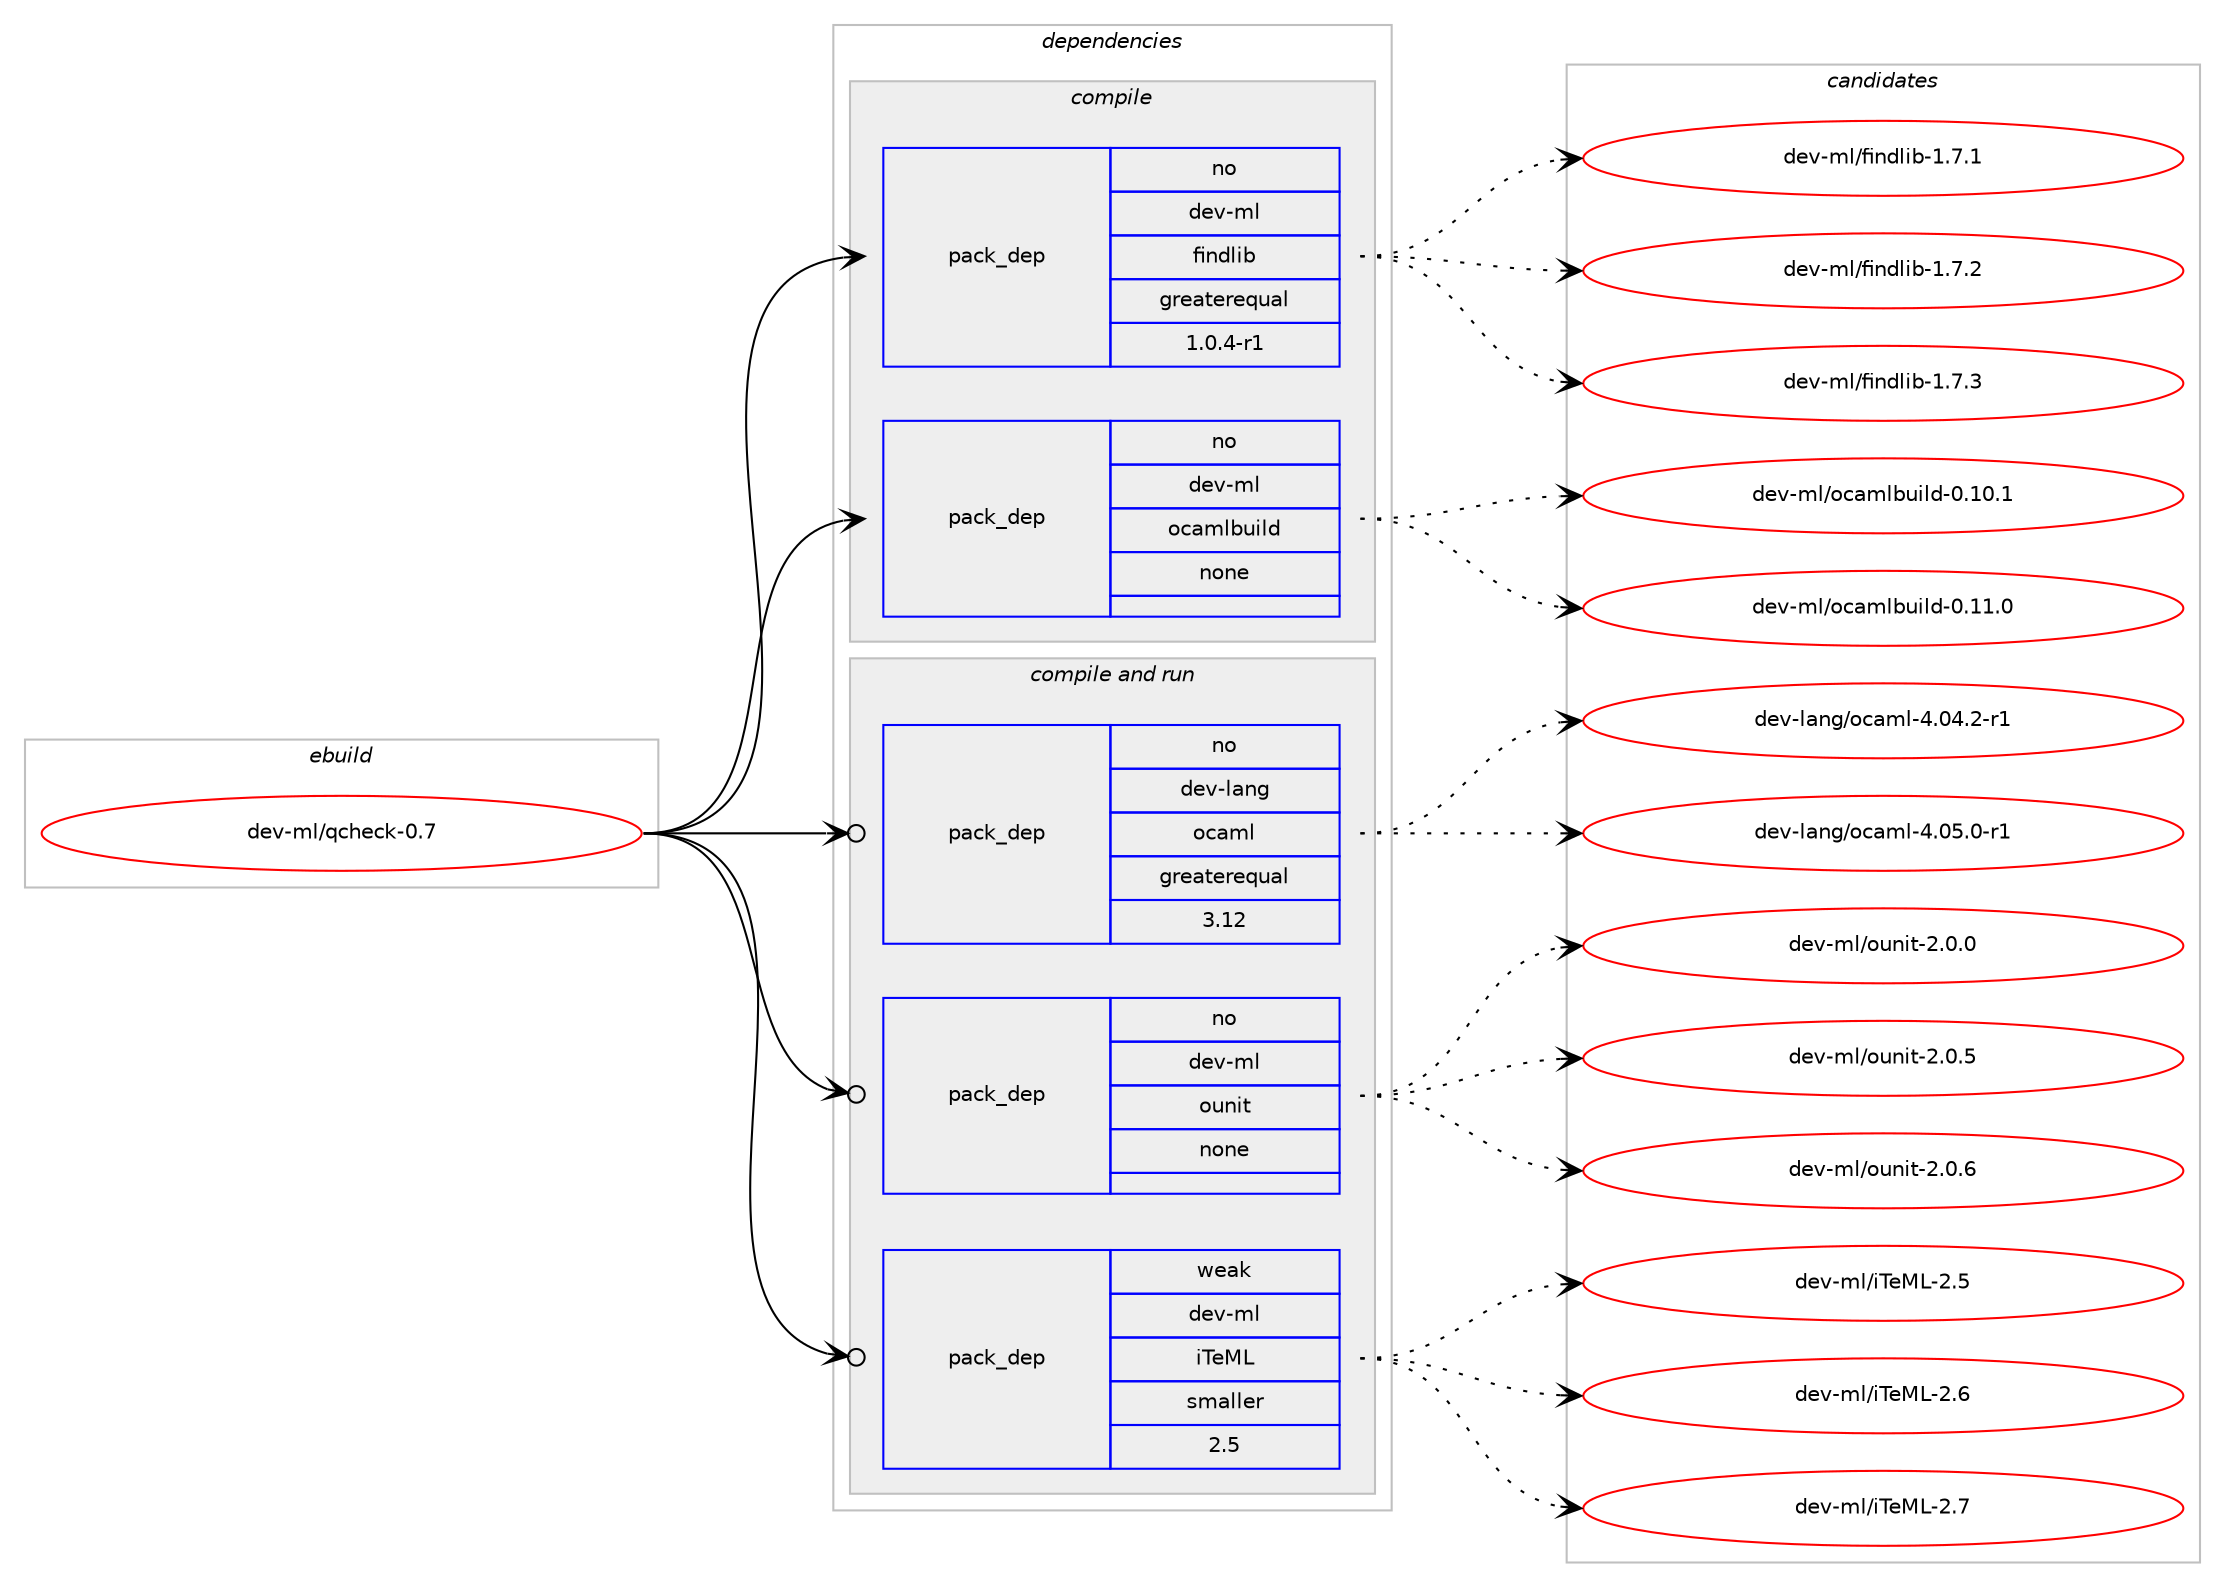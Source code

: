 digraph prolog {

# *************
# Graph options
# *************

newrank=true;
concentrate=true;
compound=true;
graph [rankdir=LR,fontname=Helvetica,fontsize=10,ranksep=1.5];#, ranksep=2.5, nodesep=0.2];
edge  [arrowhead=vee];
node  [fontname=Helvetica,fontsize=10];

# **********
# The ebuild
# **********

subgraph cluster_leftcol {
color=gray;
rank=same;
label=<<i>ebuild</i>>;
id [label="dev-ml/qcheck-0.7", color=red, width=4, href="../dev-ml/qcheck-0.7.svg"];
}

# ****************
# The dependencies
# ****************

subgraph cluster_midcol {
color=gray;
label=<<i>dependencies</i>>;
subgraph cluster_compile {
fillcolor="#eeeeee";
style=filled;
label=<<i>compile</i>>;
subgraph pack985651 {
dependency1376314 [label=<<TABLE BORDER="0" CELLBORDER="1" CELLSPACING="0" CELLPADDING="4" WIDTH="220"><TR><TD ROWSPAN="6" CELLPADDING="30">pack_dep</TD></TR><TR><TD WIDTH="110">no</TD></TR><TR><TD>dev-ml</TD></TR><TR><TD>findlib</TD></TR><TR><TD>greaterequal</TD></TR><TR><TD>1.0.4-r1</TD></TR></TABLE>>, shape=none, color=blue];
}
id:e -> dependency1376314:w [weight=20,style="solid",arrowhead="vee"];
subgraph pack985652 {
dependency1376315 [label=<<TABLE BORDER="0" CELLBORDER="1" CELLSPACING="0" CELLPADDING="4" WIDTH="220"><TR><TD ROWSPAN="6" CELLPADDING="30">pack_dep</TD></TR><TR><TD WIDTH="110">no</TD></TR><TR><TD>dev-ml</TD></TR><TR><TD>ocamlbuild</TD></TR><TR><TD>none</TD></TR><TR><TD></TD></TR></TABLE>>, shape=none, color=blue];
}
id:e -> dependency1376315:w [weight=20,style="solid",arrowhead="vee"];
}
subgraph cluster_compileandrun {
fillcolor="#eeeeee";
style=filled;
label=<<i>compile and run</i>>;
subgraph pack985653 {
dependency1376316 [label=<<TABLE BORDER="0" CELLBORDER="1" CELLSPACING="0" CELLPADDING="4" WIDTH="220"><TR><TD ROWSPAN="6" CELLPADDING="30">pack_dep</TD></TR><TR><TD WIDTH="110">no</TD></TR><TR><TD>dev-lang</TD></TR><TR><TD>ocaml</TD></TR><TR><TD>greaterequal</TD></TR><TR><TD>3.12</TD></TR></TABLE>>, shape=none, color=blue];
}
id:e -> dependency1376316:w [weight=20,style="solid",arrowhead="odotvee"];
subgraph pack985654 {
dependency1376317 [label=<<TABLE BORDER="0" CELLBORDER="1" CELLSPACING="0" CELLPADDING="4" WIDTH="220"><TR><TD ROWSPAN="6" CELLPADDING="30">pack_dep</TD></TR><TR><TD WIDTH="110">no</TD></TR><TR><TD>dev-ml</TD></TR><TR><TD>ounit</TD></TR><TR><TD>none</TD></TR><TR><TD></TD></TR></TABLE>>, shape=none, color=blue];
}
id:e -> dependency1376317:w [weight=20,style="solid",arrowhead="odotvee"];
subgraph pack985655 {
dependency1376318 [label=<<TABLE BORDER="0" CELLBORDER="1" CELLSPACING="0" CELLPADDING="4" WIDTH="220"><TR><TD ROWSPAN="6" CELLPADDING="30">pack_dep</TD></TR><TR><TD WIDTH="110">weak</TD></TR><TR><TD>dev-ml</TD></TR><TR><TD>iTeML</TD></TR><TR><TD>smaller</TD></TR><TR><TD>2.5</TD></TR></TABLE>>, shape=none, color=blue];
}
id:e -> dependency1376318:w [weight=20,style="solid",arrowhead="odotvee"];
}
subgraph cluster_run {
fillcolor="#eeeeee";
style=filled;
label=<<i>run</i>>;
}
}

# **************
# The candidates
# **************

subgraph cluster_choices {
rank=same;
color=gray;
label=<<i>candidates</i>>;

subgraph choice985651 {
color=black;
nodesep=1;
choice100101118451091084710210511010010810598454946554649 [label="dev-ml/findlib-1.7.1", color=red, width=4,href="../dev-ml/findlib-1.7.1.svg"];
choice100101118451091084710210511010010810598454946554650 [label="dev-ml/findlib-1.7.2", color=red, width=4,href="../dev-ml/findlib-1.7.2.svg"];
choice100101118451091084710210511010010810598454946554651 [label="dev-ml/findlib-1.7.3", color=red, width=4,href="../dev-ml/findlib-1.7.3.svg"];
dependency1376314:e -> choice100101118451091084710210511010010810598454946554649:w [style=dotted,weight="100"];
dependency1376314:e -> choice100101118451091084710210511010010810598454946554650:w [style=dotted,weight="100"];
dependency1376314:e -> choice100101118451091084710210511010010810598454946554651:w [style=dotted,weight="100"];
}
subgraph choice985652 {
color=black;
nodesep=1;
choice100101118451091084711199971091089811710510810045484649484649 [label="dev-ml/ocamlbuild-0.10.1", color=red, width=4,href="../dev-ml/ocamlbuild-0.10.1.svg"];
choice100101118451091084711199971091089811710510810045484649494648 [label="dev-ml/ocamlbuild-0.11.0", color=red, width=4,href="../dev-ml/ocamlbuild-0.11.0.svg"];
dependency1376315:e -> choice100101118451091084711199971091089811710510810045484649484649:w [style=dotted,weight="100"];
dependency1376315:e -> choice100101118451091084711199971091089811710510810045484649494648:w [style=dotted,weight="100"];
}
subgraph choice985653 {
color=black;
nodesep=1;
choice1001011184510897110103471119997109108455246485246504511449 [label="dev-lang/ocaml-4.04.2-r1", color=red, width=4,href="../dev-lang/ocaml-4.04.2-r1.svg"];
choice1001011184510897110103471119997109108455246485346484511449 [label="dev-lang/ocaml-4.05.0-r1", color=red, width=4,href="../dev-lang/ocaml-4.05.0-r1.svg"];
dependency1376316:e -> choice1001011184510897110103471119997109108455246485246504511449:w [style=dotted,weight="100"];
dependency1376316:e -> choice1001011184510897110103471119997109108455246485346484511449:w [style=dotted,weight="100"];
}
subgraph choice985654 {
color=black;
nodesep=1;
choice1001011184510910847111117110105116455046484648 [label="dev-ml/ounit-2.0.0", color=red, width=4,href="../dev-ml/ounit-2.0.0.svg"];
choice1001011184510910847111117110105116455046484653 [label="dev-ml/ounit-2.0.5", color=red, width=4,href="../dev-ml/ounit-2.0.5.svg"];
choice1001011184510910847111117110105116455046484654 [label="dev-ml/ounit-2.0.6", color=red, width=4,href="../dev-ml/ounit-2.0.6.svg"];
dependency1376317:e -> choice1001011184510910847111117110105116455046484648:w [style=dotted,weight="100"];
dependency1376317:e -> choice1001011184510910847111117110105116455046484653:w [style=dotted,weight="100"];
dependency1376317:e -> choice1001011184510910847111117110105116455046484654:w [style=dotted,weight="100"];
}
subgraph choice985655 {
color=black;
nodesep=1;
choice100101118451091084710584101777645504653 [label="dev-ml/iTeML-2.5", color=red, width=4,href="../dev-ml/iTeML-2.5.svg"];
choice100101118451091084710584101777645504654 [label="dev-ml/iTeML-2.6", color=red, width=4,href="../dev-ml/iTeML-2.6.svg"];
choice100101118451091084710584101777645504655 [label="dev-ml/iTeML-2.7", color=red, width=4,href="../dev-ml/iTeML-2.7.svg"];
dependency1376318:e -> choice100101118451091084710584101777645504653:w [style=dotted,weight="100"];
dependency1376318:e -> choice100101118451091084710584101777645504654:w [style=dotted,weight="100"];
dependency1376318:e -> choice100101118451091084710584101777645504655:w [style=dotted,weight="100"];
}
}

}
